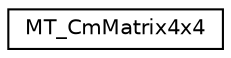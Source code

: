 digraph G
{
  edge [fontname="Helvetica",fontsize="10",labelfontname="Helvetica",labelfontsize="10"];
  node [fontname="Helvetica",fontsize="10",shape=record];
  rankdir=LR;
  Node1 [label="MT_CmMatrix4x4",height=0.2,width=0.4,color="black", fillcolor="white", style="filled",URL="$d5/de3/classMT__CmMatrix4x4.html"];
}
